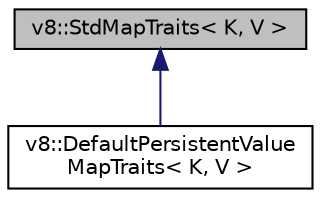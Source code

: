 digraph "v8::StdMapTraits&lt; K, V &gt;"
{
  edge [fontname="Helvetica",fontsize="10",labelfontname="Helvetica",labelfontsize="10"];
  node [fontname="Helvetica",fontsize="10",shape=record];
  Node1 [label="v8::StdMapTraits\< K, V \>",height=0.2,width=0.4,color="black", fillcolor="grey75", style="filled", fontcolor="black"];
  Node1 -> Node2 [dir="back",color="midnightblue",fontsize="10",style="solid",fontname="Helvetica"];
  Node2 [label="v8::DefaultPersistentValue\lMapTraits\< K, V \>",height=0.2,width=0.4,color="black", fillcolor="white", style="filled",URL="$classv8_1_1DefaultPersistentValueMapTraits.html"];
}
